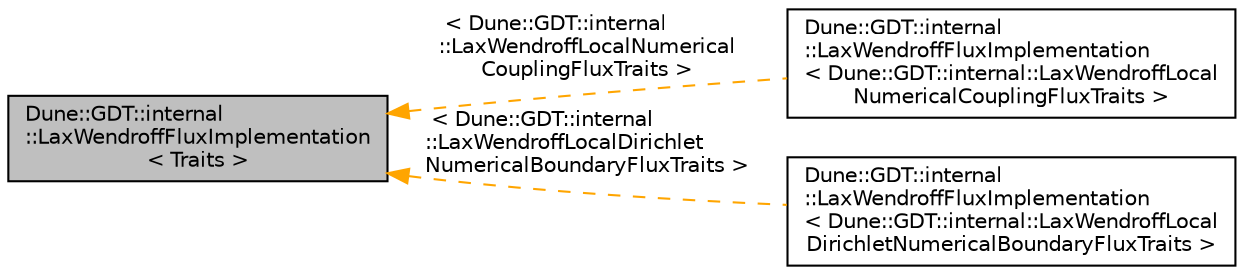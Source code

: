 digraph "Dune::GDT::internal::LaxWendroffFluxImplementation&lt; Traits &gt;"
{
  edge [fontname="Helvetica",fontsize="10",labelfontname="Helvetica",labelfontsize="10"];
  node [fontname="Helvetica",fontsize="10",shape=record];
  rankdir="LR";
  Node1 [label="Dune::GDT::internal\l::LaxWendroffFluxImplementation\l\< Traits \>",height=0.2,width=0.4,color="black", fillcolor="grey75", style="filled", fontcolor="black"];
  Node1 -> Node2 [dir="back",color="orange",fontsize="10",style="dashed",label=" \< Dune::GDT::internal\l::LaxWendroffLocalNumerical\lCouplingFluxTraits \>" ,fontname="Helvetica"];
  Node2 [label="Dune::GDT::internal\l::LaxWendroffFluxImplementation\l\< Dune::GDT::internal::LaxWendroffLocal\lNumericalCouplingFluxTraits \>",height=0.2,width=0.4,color="black", fillcolor="white", style="filled",URL="$a00286.html"];
  Node1 -> Node3 [dir="back",color="orange",fontsize="10",style="dashed",label=" \< Dune::GDT::internal\l::LaxWendroffLocalDirichlet\lNumericalBoundaryFluxTraits \>" ,fontname="Helvetica"];
  Node3 [label="Dune::GDT::internal\l::LaxWendroffFluxImplementation\l\< Dune::GDT::internal::LaxWendroffLocal\lDirichletNumericalBoundaryFluxTraits \>",height=0.2,width=0.4,color="black", fillcolor="white", style="filled",URL="$a00286.html"];
}
